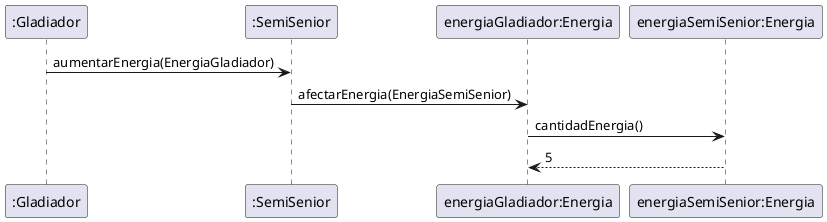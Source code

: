 @startuml gladiadorAumentaEnergiaSemiSenior


participant Gladiador as ":Gladiador"
participant SemiSenior as ":SemiSenior"
participant EnergiaGladiador as "energiaGladiador:Energia"
participant EnergiaSemiSenior as "energiaSemiSenior:Energia"


Gladiador -> SemiSenior: aumentarEnergia(EnergiaGladiador)
SemiSenior -> EnergiaGladiador: afectarEnergia(EnergiaSemiSenior)
EnergiaGladiador -> EnergiaSemiSenior: cantidadEnergia()
EnergiaSemiSenior --> EnergiaGladiador: 5






@enduml